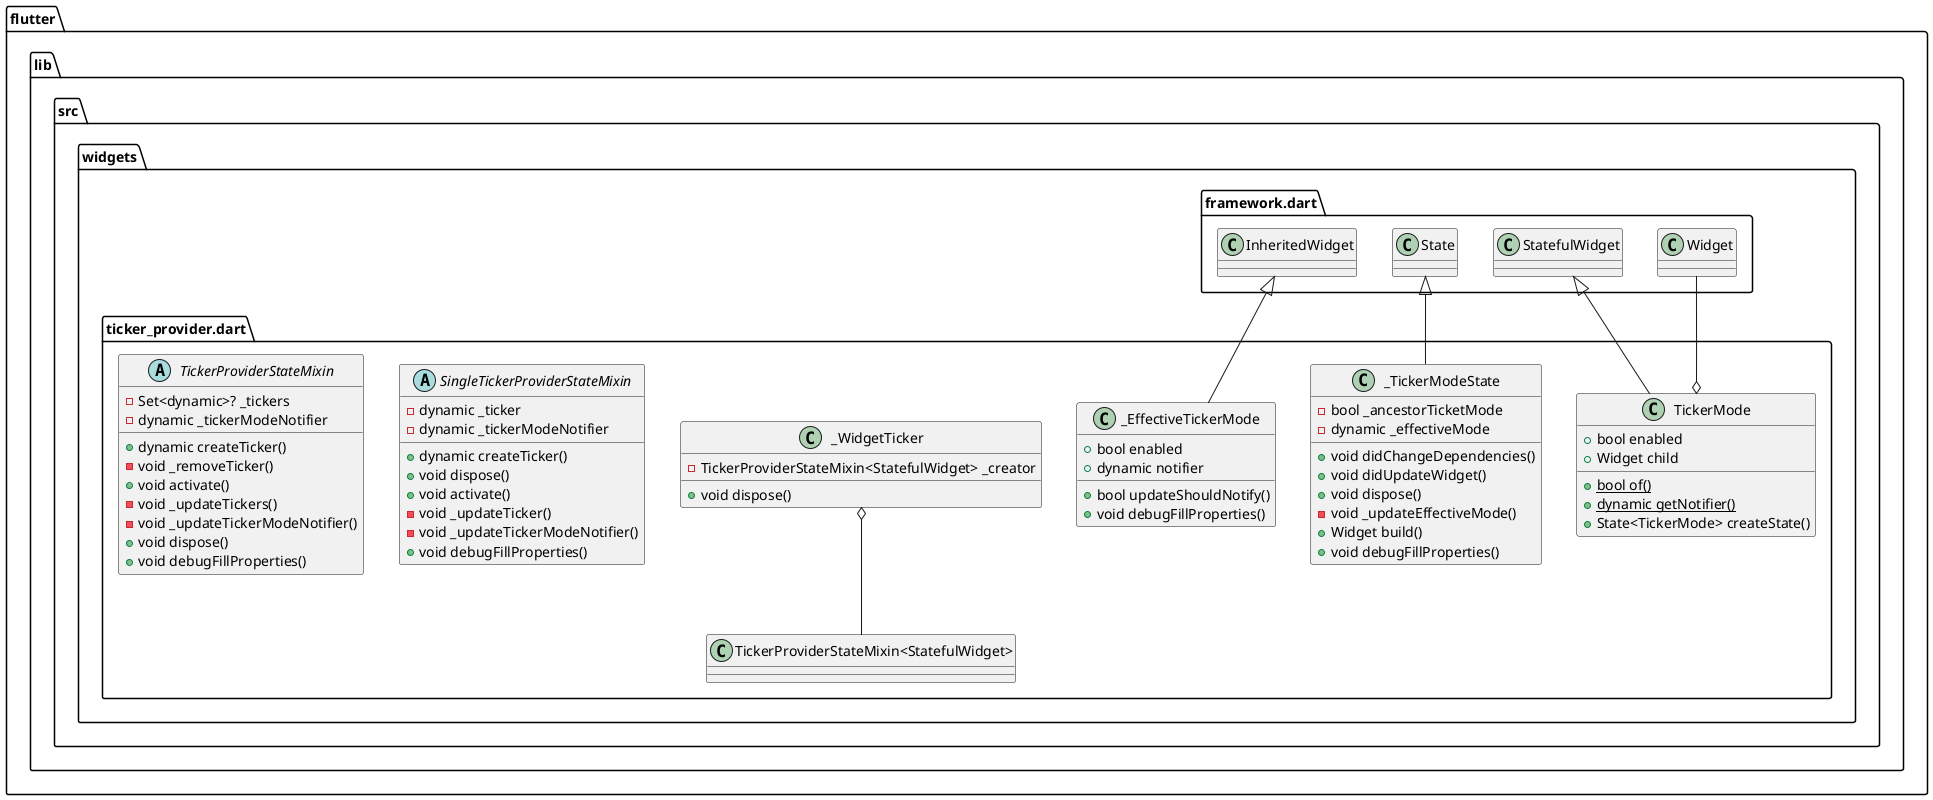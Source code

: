 @startuml
set namespaceSeparator ::

class "flutter::lib::src::widgets::ticker_provider.dart::TickerMode" {
  +bool enabled
  +Widget child
  {static} +bool of()
  {static} +dynamic getNotifier()
  +State<TickerMode> createState()
}

"flutter::lib::src::widgets::ticker_provider.dart::TickerMode" o-- "flutter::lib::src::widgets::framework.dart::Widget"
"flutter::lib::src::widgets::framework.dart::StatefulWidget" <|-- "flutter::lib::src::widgets::ticker_provider.dart::TickerMode"

class "flutter::lib::src::widgets::ticker_provider.dart::_TickerModeState" {
  -bool _ancestorTicketMode
  -dynamic _effectiveMode
  +void didChangeDependencies()
  +void didUpdateWidget()
  +void dispose()
  -void _updateEffectiveMode()
  +Widget build()
  +void debugFillProperties()
}

"flutter::lib::src::widgets::framework.dart::State" <|-- "flutter::lib::src::widgets::ticker_provider.dart::_TickerModeState"

class "flutter::lib::src::widgets::ticker_provider.dart::_EffectiveTickerMode" {
  +bool enabled
  +dynamic notifier
  +bool updateShouldNotify()
  +void debugFillProperties()
}

"flutter::lib::src::widgets::framework.dart::InheritedWidget" <|-- "flutter::lib::src::widgets::ticker_provider.dart::_EffectiveTickerMode"

class "flutter::lib::src::widgets::ticker_provider.dart::_WidgetTicker" {
  -TickerProviderStateMixin<StatefulWidget> _creator
  +void dispose()
}

"flutter::lib::src::widgets::ticker_provider.dart::_WidgetTicker" o-- "flutter::lib::src::widgets::ticker_provider.dart::TickerProviderStateMixin<StatefulWidget>"

abstract class "flutter::lib::src::widgets::ticker_provider.dart::SingleTickerProviderStateMixin" {
  -dynamic _ticker
  -dynamic _tickerModeNotifier
  +dynamic createTicker()
  +void dispose()
  +void activate()
  -void _updateTicker()
  -void _updateTickerModeNotifier()
  +void debugFillProperties()
}

abstract class "flutter::lib::src::widgets::ticker_provider.dart::TickerProviderStateMixin" {
  -Set<dynamic>? _tickers
  -dynamic _tickerModeNotifier
  +dynamic createTicker()
  -void _removeTicker()
  +void activate()
  -void _updateTickers()
  -void _updateTickerModeNotifier()
  +void dispose()
  +void debugFillProperties()
}


@enduml
